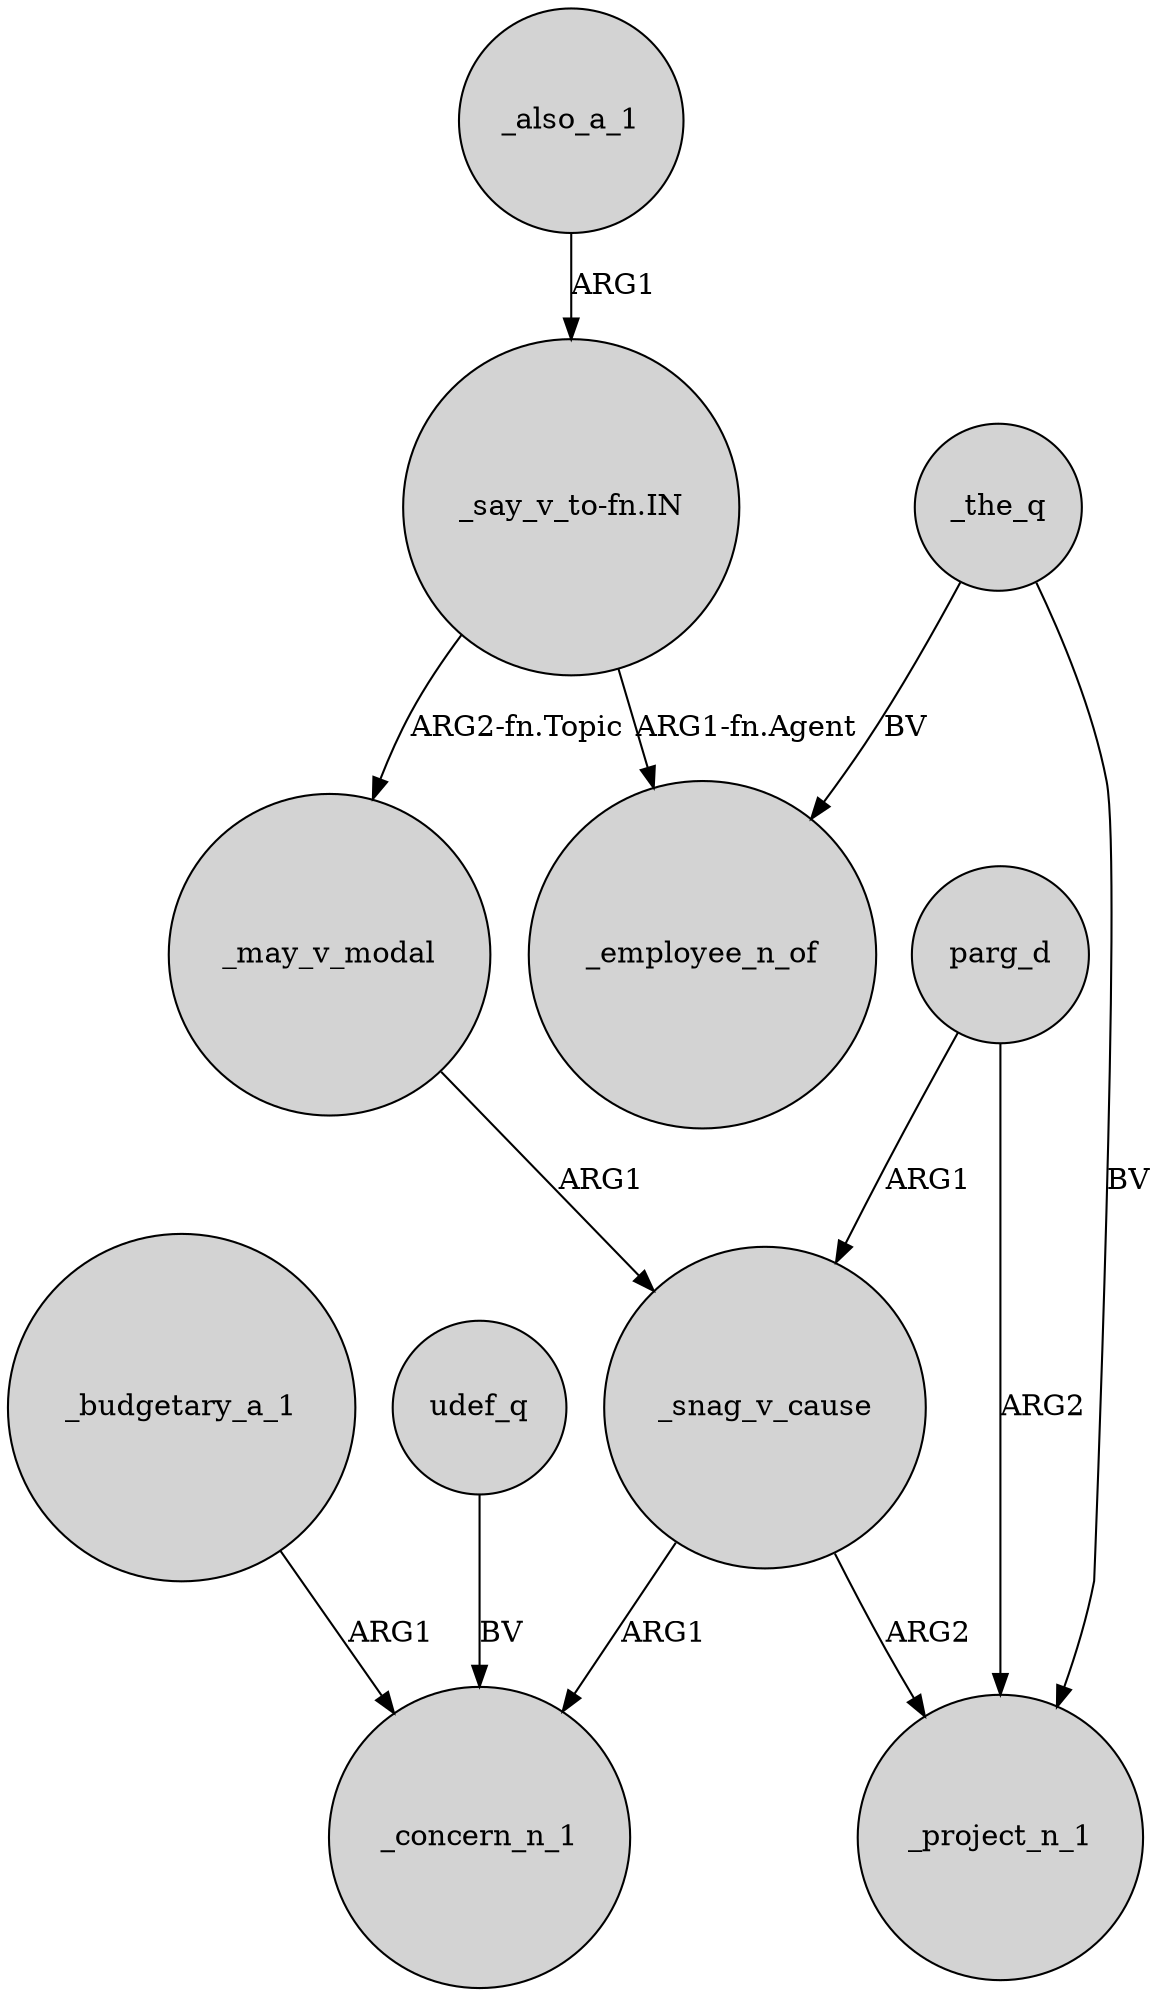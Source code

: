 digraph {
	node [shape=circle style=filled]
	_budgetary_a_1 -> _concern_n_1 [label=ARG1]
	_the_q -> _project_n_1 [label=BV]
	_snag_v_cause -> _project_n_1 [label=ARG2]
	"_say_v_to-fn.IN" -> _employee_n_of [label="ARG1-fn.Agent"]
	"_say_v_to-fn.IN" -> _may_v_modal [label="ARG2-fn.Topic"]
	_also_a_1 -> "_say_v_to-fn.IN" [label=ARG1]
	udef_q -> _concern_n_1 [label=BV]
	parg_d -> _project_n_1 [label=ARG2]
	_snag_v_cause -> _concern_n_1 [label=ARG1]
	parg_d -> _snag_v_cause [label=ARG1]
	_the_q -> _employee_n_of [label=BV]
	_may_v_modal -> _snag_v_cause [label=ARG1]
}
